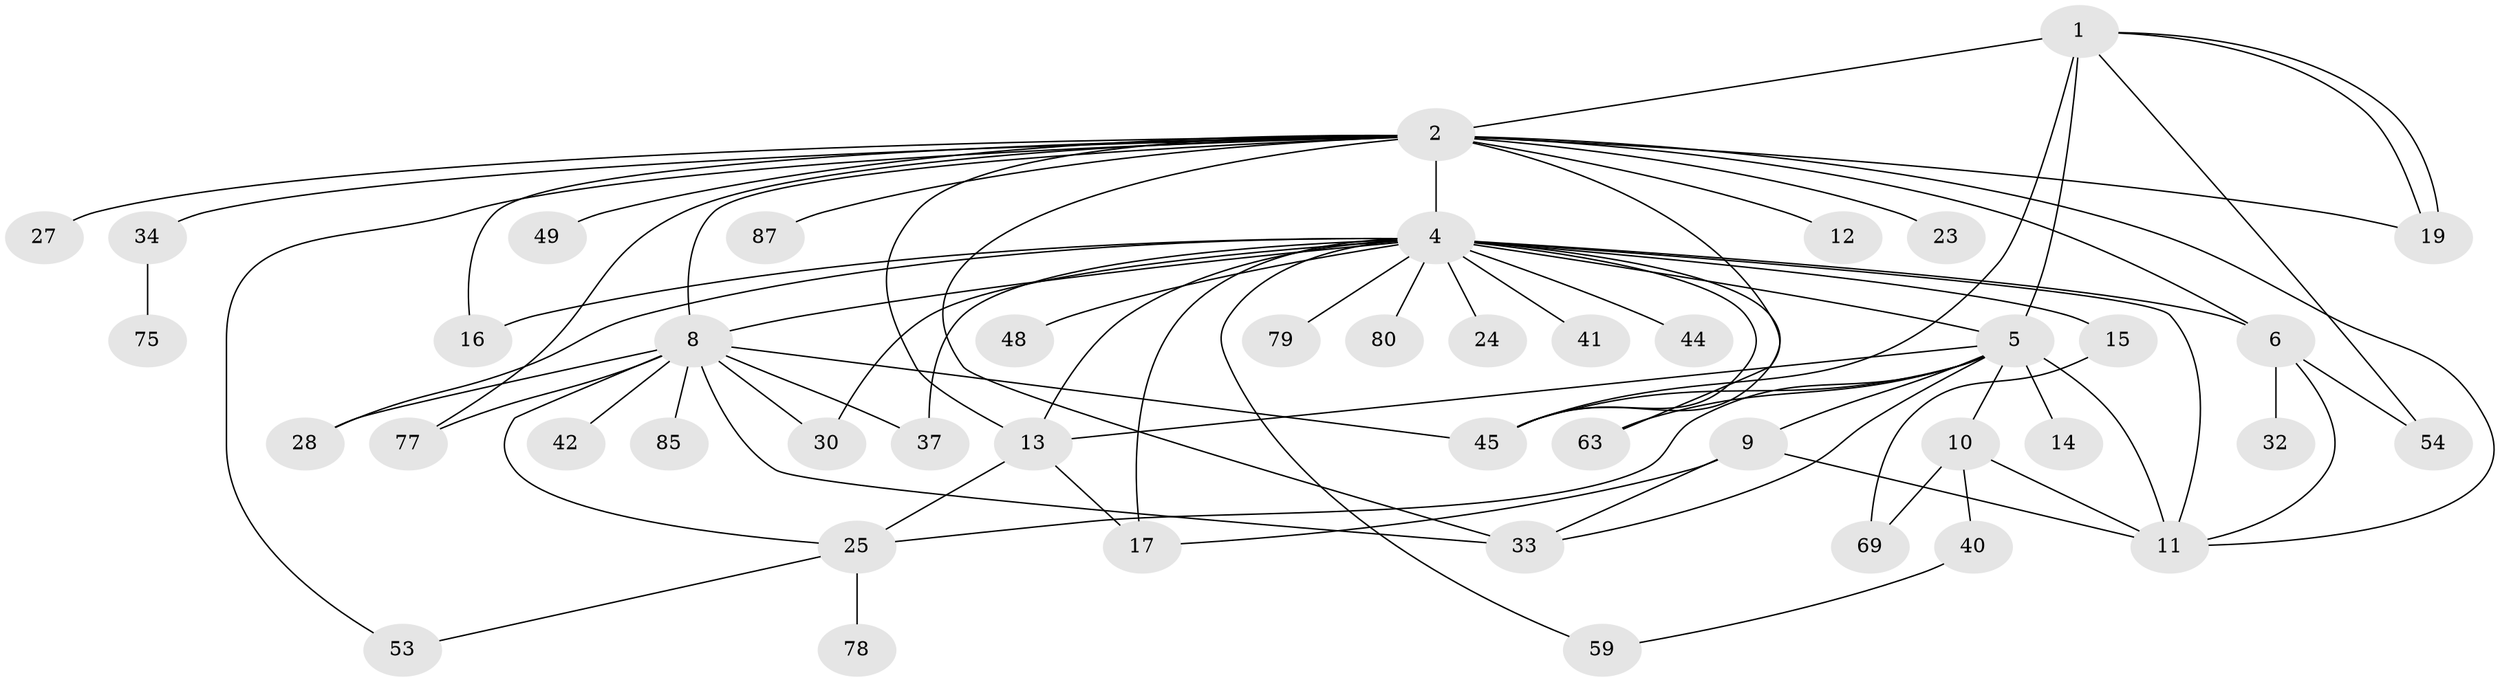 // original degree distribution, {7: 0.03333333333333333, 14: 0.011111111111111112, 6: 0.08888888888888889, 10: 0.011111111111111112, 5: 0.03333333333333333, 12: 0.011111111111111112, 11: 0.011111111111111112, 8: 0.011111111111111112, 2: 0.3, 4: 0.05555555555555555, 1: 0.37777777777777777, 3: 0.05555555555555555}
// Generated by graph-tools (version 1.1) at 2025/14/03/09/25 04:14:47]
// undirected, 45 vertices, 77 edges
graph export_dot {
graph [start="1"]
  node [color=gray90,style=filled];
  1;
  2 [super="+3+22+64"];
  4 [super="+20+67+7"];
  5 [super="+50+52+31"];
  6;
  8;
  9 [super="+47+74+83+56+86+62"];
  10 [super="+21+29"];
  11 [super="+51+90"];
  12 [super="+18"];
  13 [super="+36"];
  14;
  15;
  16 [super="+38"];
  17;
  19 [super="+26"];
  23;
  24;
  25 [super="+35"];
  27;
  28;
  30;
  32;
  33 [super="+65"];
  34;
  37;
  40;
  41;
  42 [super="+72"];
  44;
  45 [super="+88"];
  48 [super="+58"];
  49;
  53;
  54 [super="+73"];
  59 [super="+68"];
  63;
  69;
  75;
  77;
  78;
  79;
  80;
  85;
  87;
  1 -- 2 [weight=2];
  1 -- 5;
  1 -- 19;
  1 -- 19;
  1 -- 54;
  1 -- 45;
  2 -- 4 [weight=3];
  2 -- 6;
  2 -- 13;
  2 -- 19 [weight=2];
  2 -- 23;
  2 -- 27;
  2 -- 34;
  2 -- 53;
  2 -- 77;
  2 -- 16;
  2 -- 87;
  2 -- 8;
  2 -- 12;
  2 -- 49;
  2 -- 33;
  2 -- 45 [weight=2];
  2 -- 11;
  4 -- 24 [weight=2];
  4 -- 80;
  4 -- 6;
  4 -- 28;
  4 -- 5;
  4 -- 8;
  4 -- 79;
  4 -- 15;
  4 -- 17;
  4 -- 30;
  4 -- 37;
  4 -- 41;
  4 -- 44;
  4 -- 45 [weight=2];
  4 -- 48;
  4 -- 59;
  4 -- 63;
  4 -- 16;
  4 -- 13;
  4 -- 11;
  5 -- 9;
  5 -- 10 [weight=2];
  5 -- 11;
  5 -- 14;
  5 -- 45;
  5 -- 33;
  5 -- 25;
  5 -- 63;
  5 -- 13;
  6 -- 11;
  6 -- 32;
  6 -- 54;
  8 -- 25;
  8 -- 28;
  8 -- 30;
  8 -- 33;
  8 -- 37;
  8 -- 42;
  8 -- 77;
  8 -- 85;
  8 -- 45;
  9 -- 11;
  9 -- 33;
  9 -- 17;
  10 -- 11;
  10 -- 69;
  10 -- 40;
  13 -- 17;
  13 -- 25;
  15 -- 69;
  25 -- 53;
  25 -- 78;
  34 -- 75;
  40 -- 59;
}
